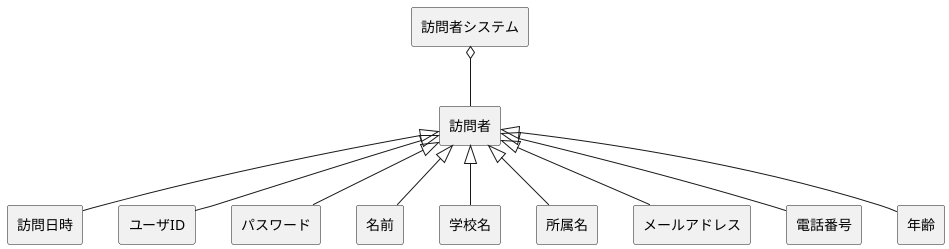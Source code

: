 @startuml 訪問者システム
skinparam componentStyle rectangle

' Robodog
[訪問者システム] o-- [訪問者]
[訪問者] <|-- [訪問日時]
[訪問者] <|-- [ユーザID]
[訪問者] <|-- [パスワード]
[訪問者] <|-- [名前]
[訪問者] <|-- [学校名]
[訪問者] <|-- [所属名]
[訪問者] <|-- [メールアドレス]
[訪問者] <|-- [電話番号]
[訪問者] <|-- [年齢]

@enduml